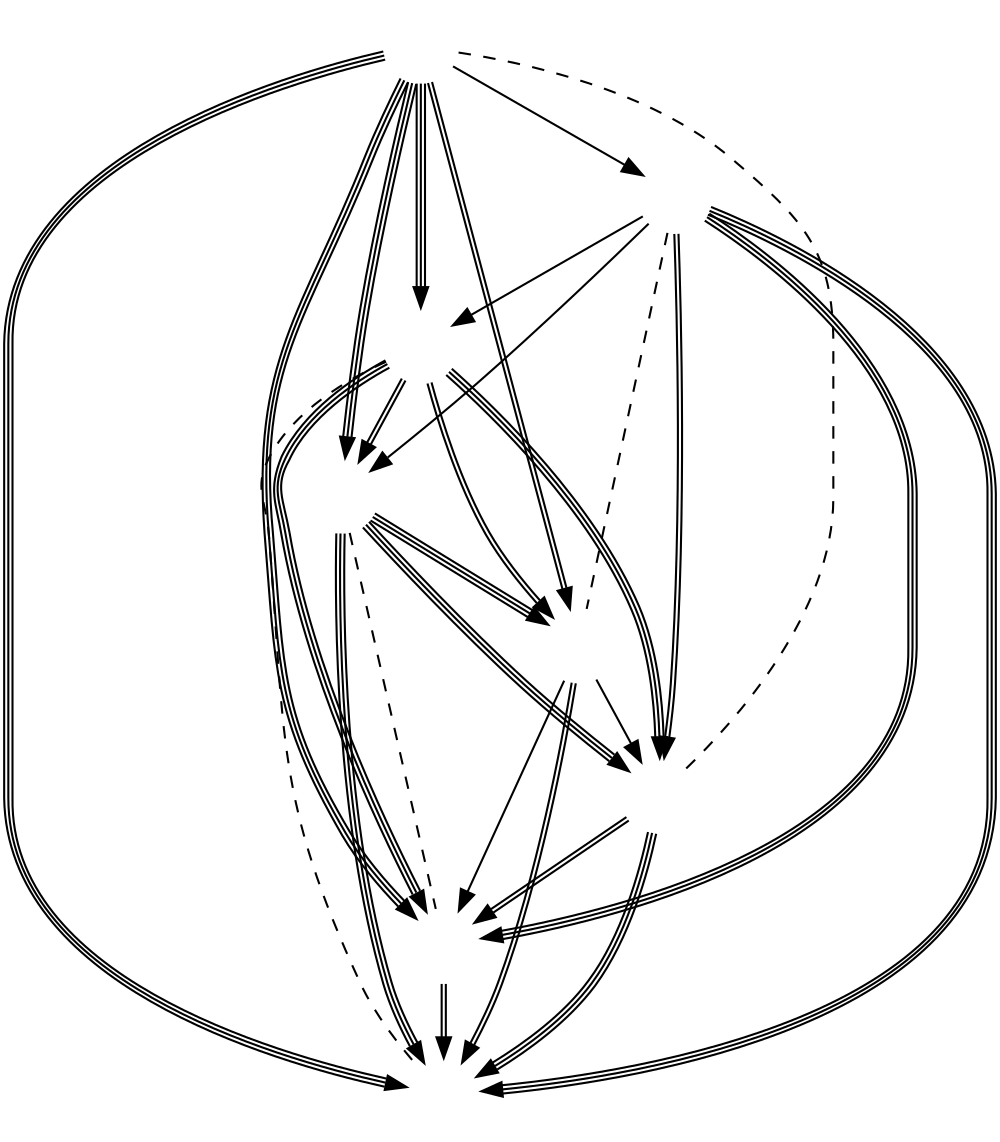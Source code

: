 digraph EU {
	node [shape=circle fixedsize=true width=.5 label="" color="white" margin=0.5];
	imagepath="images/";
	MSF	[image="misfits.png"];
	FNC	[image="fnatic.png"];
	DIG	[image="dignitas.png"];
	EXP	[image="expert.png"];
	PD	[image="playing-ducks.png"];
	BEG	[image="begenius.png"];
	SNG	[image="team-synergy.png"];
	TRC	[image="tricked.png"];

	/* Week 1 */
	MSF	->	DIG		[ color="black:black:black" ]
	EXP	->	PD		[ color="black:black:black" ]
	SNG	->	BEG		[ color="black:black" ]
	FNC	->	TRC		[ color="black:black" ]
	EXP	->	TRC		[ color="black:black:black" ]
	MSF	->	FNC		[ color="black" ]

	/* Week 2 */
	DIG	->	SNG		[ color="black:black:black" ]
	PD	->	BEG		[ color="black:black" ]
	DIG	->	TRC		[ color="black:black:black" ]
	MSF	->	PD		[ color="black:black" ]
	FNC	->	SNG		[ color="black:black:black" ]
	EXP	->	BEG		[ color="black:black:black" ]

	/* Week 3 */
	PD	->	TRC		[ color="black" ]
	FNC	->	BEG		[ color="black:black:black" ]
	MSF	->	SNG		[ color="black:black:black" ]
	DIG	->	EXP		[ color="black:black" ]
	FNC	->	EXP		[ color="black" ]
	TRC	->	SNG		[ color="black:black" ]

	/* Week 4 */
	DIG	->	PD		[ color="black:black" ]
	MSF	->	BEG		[ color="black:black:black" ]
	TRC	->	BEG		[ color="black:black:black" ]
	MSF	->	EXP		[ color="black:black:black" ]
	FNC	->	DIG		[ color="black" ]
	PD	->	SNG		[ color="black" ]

	/* Week 5 */
	edge [dir=none style=dashed]
	FNC	->	PD		[ color="black" ]
	MSF	->	TRC		[ color="black" ]
	DIG	->	BEG		[ color="black" ]
	EXP	->	SNG		[ color="black" ]
	
}
